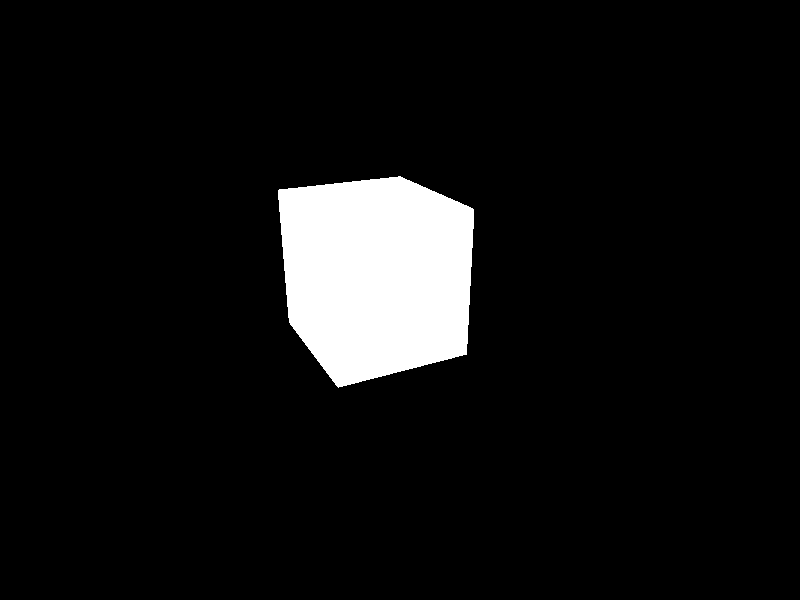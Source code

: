 #declare RoomWidth = 632;
#declare RoomLength = 1016;
#declare RoomHeight = 335;

#declare HalfRoomWidth = RoomWidth/2;
#declare HalfRoomLength = RoomLength/2;
#declare SeatedEyeHeight = 112;


#declare CenterSeated = <HalfRoomWidth,SeatedEyeHeight, HalfRoomLength>;
#declare CenterCeiling = <HalfRoomWidth,RoomHeight, HalfRoomLength>;
#declare Margret = <HalfRoomWidth,SeatedEyeHeight, 40>;
#declare Justin = <HalfRoomWidth, SeatedEyeHeight, RoomLength>;
#declare CouchLook = <0,0,0>;
#declare CameraPosCouchLook = CouchLook + <-150,75,75>;
#declare CloseUpOnOrigin = <10,10,-50>;
#declare FarLookOrigin = <10,10,-75>;
#declare TopLookOrigin = <10, 75,0>; 

#declare DoorWidth = 91;
#declare DoorHeight = 236;
#declare DoorDepth = 16;
#declare DoorDistanceFromRightWall = 188;
#declare DoorwayCutout = box{
    <0,0,-DoorDepth/2>
    <DoorWidth,DoorHeight,DoorDepth/2>
    translate <RoomWidth-DoorDistanceFromRightWall,0,RoomLength>
}


#declare CATLab = box{
    <0,0,0>
    <RoomWidth, RoomHeight, RoomLength>  
    texture{
        pigment{ 
            rgb <0,0,1>
        }
    }
}

#declare WindowHeight = 150.5;
#declare WindowDistanceFromGround = 89;
#declare Windows = box{
    <0,0,-DoorDepth>
    <RoomWidth, WindowHeight, DoorDepth>
    translate <0,WindowDistanceFromGround,0>
}

#declare ArmRestZ = 89;
#declare ArmRestY = 49;
#declare ArmRestX = 23.5;
#declare BottomCushionX = 35;
#declare BottomCushionZ = 27;
#declare BottomCushionY = 15;
#declare FrameBackY = 65;
#declare BackCushionY = 38;
#declare BackCushionX = BottomCushionX;
#declare BackCushionZ = BottomCushionY;
#declare FrameBottomY = 23;
#declare CouchFrameBackZ = 5;
#declare CouchTexture = texture{
        pigment{ 
            rgb <1,1,1>
        }
    }
#declare PipingTexture = texture{
        pigment{ 
            rgb <1,0,0>
        }
    }

#declare BottomCushion = merge{ 
    //Body
    box{
        <0,0,0>
        <BottomCushionX,BottomCushionY,BottomCushionZ> 
        texture{CouchTexture}
    }
    //Piping
    box {
        <0,BottomCushionY,0>
        <.3,BottomCushionY+.3,BottomCushionZ>
        texture{PipingTexture}
    }
    box {
        <0,BottomCushionY,0>
        <BottomCushionX,BottomCushionY+.3,.3>
        texture{PipingTexture}
    }
    box {
        <BottomCushionX,BottomCushionY,0>
        <BottomCushionX,BottomCushionY+.3,BottomCushionZ>
        texture{PipingTexture}
    }
    box {
        <0,BottomCushionY,BottomCushionZ>
        <BottomCushionX,BottomCushionY+.3,BottomCushionZ>
        texture{PipingTexture}
    }
}
#declare BothBottomCushions = merge{
    object{BottomCushion}
    object{
        BottomCushion
        translate<BottomCushionX,0,0>
    }
}
#declare ArmRest = merge{
    //Body
    box {
        <0,0,0>
        <ArmRestX,ArmRestY,ArmRestZ>
        texture{CouchTexture}
    }
    //Piping
    box {
        <0,ArmRestY,0>
        <.3,ArmRestY+.3,ArmRestZ>
        texture{PipingTexture}
    }
    box {
        <0,ArmRestY,0>
        <ArmRestX,ArmRestY+.3,.3>
        texture{PipingTexture}
    }
    box {
        <ArmRestX,ArmRestY,0>
        <ArmRestX,ArmRestY+.3,ArmRestZ>
        texture{PipingTexture}
    }
    box {
        <0,ArmRestY,ArmRestZ>
        <ArmRestX,ArmRestY+.3,ArmRestZ>
        texture{PipingTexture}
    }
}
#declare CouchFrameBottom = box{
    <0,0,0>
    <2*BottomCushionX,FrameBottomY,BottomCushionZ>
    texture{CouchTexture}
}
#declare CouchFrameBack = box{
    <0,0,0>
    <2*BottomCushionX,FrameBackY,CouchFrameBackZ>
    texture{CouchTexture}
}
#declare BackCushion = box{
    <0,0,0>
    <BackCushionX,BackCushionY,BackCushionY> 
    texture{CouchTexture}
}
#declare BothBackCushions = merge{
    object{BackCushion}
    object{
        BackCushion
        translate <BackCushionX,0,0>
    }
}
    

#declare Couch = merge{
    object{BothBottomCushions
        translate <0,FrameBottomY,CouchFrameBackZ>
    }
   /* object{BothBackCushions
        translate<0,FrameBottomY,0>
    } */
    object{CouchFrameBottom}
    object{CouchFrameBack}
    object{ArmRest
        translate<-ArmRestX,0,0>
    }
    object{ArmRest
        translate<2*BottomCushionX,0,0>
    } 
} 


camera{
    location CameraPosCouchLook
    look_at CouchLook
}

light_source{
    CenterCeiling
    rgb<1,1,1>        
}
light_source{
    <0,200,0>
    rgb<1,1,1>
}


object{
    BackCushion
    rotate <0,-90,0>
}

/*object{
    Couch
    rotate <0,-90,0>
}*/
/*difference{ 
    object{
        CATLab
        scale 1.001
    }
    object{CATLab}
    object{DoorwayCutout}
    object{Windows}
} */


